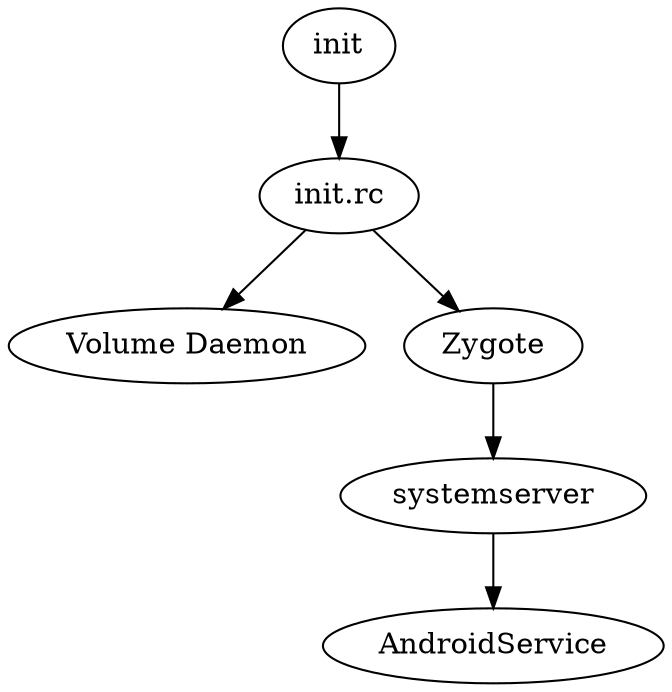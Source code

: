 digraph G{              /* digraph为有向图，graph为无向图 */
	/*用dir设置每条边箭头的方向*/
    init -> "init.rc" -> "Volume Daemon";
            "init.rc" -> Zygote;
                         Zygote -> systemserver -> AndroidService;
}
